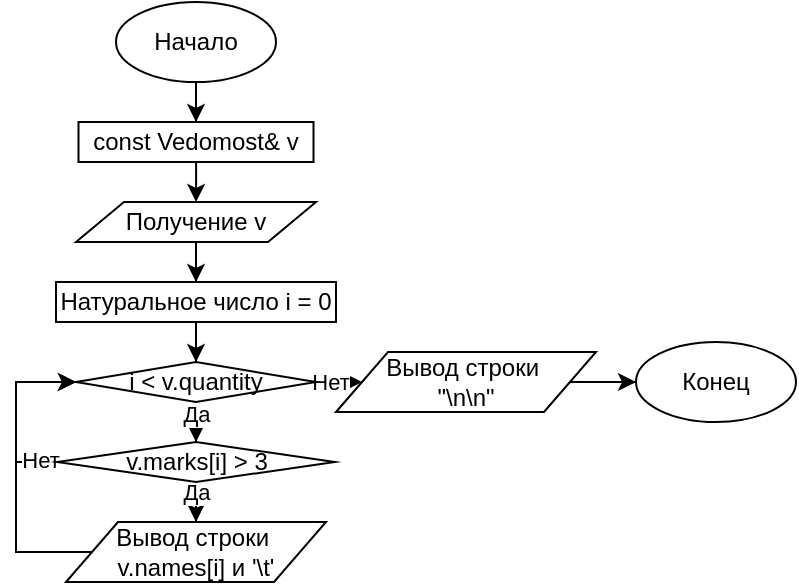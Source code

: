 <mxfile version="13.1.11" type="device"><diagram id="C5RBs43oDa-KdzZeNtuy" name="Page-1"><mxGraphModel dx="767" dy="339" grid="1" gridSize="10" guides="1" tooltips="1" connect="1" arrows="1" fold="1" page="1" pageScale="1" pageWidth="827" pageHeight="1169" math="0" shadow="0"><root><mxCell id="WIyWlLk6GJQsqaUBKTNV-0"/><mxCell id="WIyWlLk6GJQsqaUBKTNV-1" parent="WIyWlLk6GJQsqaUBKTNV-0"/><mxCell id="fGXwdbJ8hSiZ8CcaIuds-251" style="edgeStyle=orthogonalEdgeStyle;rounded=0;orthogonalLoop=1;jettySize=auto;html=1;entryX=0.5;entryY=0;entryDx=0;entryDy=0;" edge="1" parent="WIyWlLk6GJQsqaUBKTNV-1" source="fGXwdbJ8hSiZ8CcaIuds-248" target="fGXwdbJ8hSiZ8CcaIuds-249"><mxGeometry relative="1" as="geometry"/></mxCell><mxCell id="fGXwdbJ8hSiZ8CcaIuds-248" value="Начало" style="ellipse;whiteSpace=wrap;html=1;" vertex="1" parent="WIyWlLk6GJQsqaUBKTNV-1"><mxGeometry x="160" y="120" width="80" height="40" as="geometry"/></mxCell><mxCell id="fGXwdbJ8hSiZ8CcaIuds-254" style="edgeStyle=orthogonalEdgeStyle;rounded=0;orthogonalLoop=1;jettySize=auto;html=1;entryX=0.5;entryY=0;entryDx=0;entryDy=0;" edge="1" parent="WIyWlLk6GJQsqaUBKTNV-1" source="fGXwdbJ8hSiZ8CcaIuds-249" target="fGXwdbJ8hSiZ8CcaIuds-252"><mxGeometry relative="1" as="geometry"/></mxCell><mxCell id="fGXwdbJ8hSiZ8CcaIuds-249" value="const Vedomost&amp;amp; v" style="rounded=0;whiteSpace=wrap;html=1;" vertex="1" parent="WIyWlLk6GJQsqaUBKTNV-1"><mxGeometry x="141.25" y="180" width="117.5" height="20" as="geometry"/></mxCell><mxCell id="fGXwdbJ8hSiZ8CcaIuds-256" style="edgeStyle=orthogonalEdgeStyle;rounded=0;orthogonalLoop=1;jettySize=auto;html=1;entryX=0.5;entryY=0;entryDx=0;entryDy=0;" edge="1" parent="WIyWlLk6GJQsqaUBKTNV-1" source="fGXwdbJ8hSiZ8CcaIuds-252" target="fGXwdbJ8hSiZ8CcaIuds-255"><mxGeometry relative="1" as="geometry"/></mxCell><mxCell id="fGXwdbJ8hSiZ8CcaIuds-252" value="Получение v" style="shape=parallelogram;perimeter=parallelogramPerimeter;whiteSpace=wrap;html=1;" vertex="1" parent="WIyWlLk6GJQsqaUBKTNV-1"><mxGeometry x="140" y="220" width="120" height="20" as="geometry"/></mxCell><mxCell id="fGXwdbJ8hSiZ8CcaIuds-258" style="edgeStyle=orthogonalEdgeStyle;rounded=0;orthogonalLoop=1;jettySize=auto;html=1;entryX=0.5;entryY=0;entryDx=0;entryDy=0;" edge="1" parent="WIyWlLk6GJQsqaUBKTNV-1" source="fGXwdbJ8hSiZ8CcaIuds-255" target="fGXwdbJ8hSiZ8CcaIuds-257"><mxGeometry relative="1" as="geometry"/></mxCell><mxCell id="fGXwdbJ8hSiZ8CcaIuds-255" value="Натуральное число i = 0" style="rounded=0;whiteSpace=wrap;html=1;" vertex="1" parent="WIyWlLk6GJQsqaUBKTNV-1"><mxGeometry x="130" y="260" width="140" height="20" as="geometry"/></mxCell><mxCell id="fGXwdbJ8hSiZ8CcaIuds-262" style="edgeStyle=orthogonalEdgeStyle;rounded=0;orthogonalLoop=1;jettySize=auto;html=1;entryX=0.5;entryY=0;entryDx=0;entryDy=0;" edge="1" parent="WIyWlLk6GJQsqaUBKTNV-1" source="fGXwdbJ8hSiZ8CcaIuds-257" target="fGXwdbJ8hSiZ8CcaIuds-259"><mxGeometry relative="1" as="geometry"/></mxCell><mxCell id="fGXwdbJ8hSiZ8CcaIuds-263" value="Да" style="edgeLabel;html=1;align=center;verticalAlign=middle;resizable=0;points=[];" vertex="1" connectable="0" parent="fGXwdbJ8hSiZ8CcaIuds-262"><mxGeometry x="-0.811" relative="1" as="geometry"><mxPoint as="offset"/></mxGeometry></mxCell><mxCell id="fGXwdbJ8hSiZ8CcaIuds-271" style="edgeStyle=orthogonalEdgeStyle;rounded=0;orthogonalLoop=1;jettySize=auto;html=1;entryX=0;entryY=0.5;entryDx=0;entryDy=0;" edge="1" parent="WIyWlLk6GJQsqaUBKTNV-1" source="fGXwdbJ8hSiZ8CcaIuds-257" target="fGXwdbJ8hSiZ8CcaIuds-270"><mxGeometry relative="1" as="geometry"/></mxCell><mxCell id="fGXwdbJ8hSiZ8CcaIuds-272" value="Нет" style="edgeLabel;html=1;align=center;verticalAlign=middle;resizable=0;points=[];" vertex="1" connectable="0" parent="fGXwdbJ8hSiZ8CcaIuds-271"><mxGeometry x="0.598" relative="1" as="geometry"><mxPoint as="offset"/></mxGeometry></mxCell><mxCell id="fGXwdbJ8hSiZ8CcaIuds-257" value="i &amp;lt; v.quantity" style="rhombus;whiteSpace=wrap;html=1;" vertex="1" parent="WIyWlLk6GJQsqaUBKTNV-1"><mxGeometry x="140" y="300" width="120" height="20" as="geometry"/></mxCell><mxCell id="fGXwdbJ8hSiZ8CcaIuds-264" value="" style="edgeStyle=orthogonalEdgeStyle;rounded=0;orthogonalLoop=1;jettySize=auto;html=1;entryX=0;entryY=0.5;entryDx=0;entryDy=0;" edge="1" parent="WIyWlLk6GJQsqaUBKTNV-1" source="fGXwdbJ8hSiZ8CcaIuds-259" target="fGXwdbJ8hSiZ8CcaIuds-257"><mxGeometry x="-0.106" y="11" relative="1" as="geometry"><Array as="points"><mxPoint x="110" y="350"/><mxPoint x="110" y="310"/></Array><mxPoint as="offset"/></mxGeometry></mxCell><mxCell id="fGXwdbJ8hSiZ8CcaIuds-265" value="Нет" style="edgeLabel;html=1;align=center;verticalAlign=middle;resizable=0;points=[];" vertex="1" connectable="0" parent="fGXwdbJ8hSiZ8CcaIuds-264"><mxGeometry x="-0.813" y="-1" relative="1" as="geometry"><mxPoint as="offset"/></mxGeometry></mxCell><mxCell id="fGXwdbJ8hSiZ8CcaIuds-267" style="edgeStyle=orthogonalEdgeStyle;rounded=0;orthogonalLoop=1;jettySize=auto;html=1;entryX=0.5;entryY=0;entryDx=0;entryDy=0;" edge="1" parent="WIyWlLk6GJQsqaUBKTNV-1" source="fGXwdbJ8hSiZ8CcaIuds-259" target="fGXwdbJ8hSiZ8CcaIuds-266"><mxGeometry relative="1" as="geometry"/></mxCell><mxCell id="fGXwdbJ8hSiZ8CcaIuds-268" value="Да" style="edgeLabel;html=1;align=center;verticalAlign=middle;resizable=0;points=[];" vertex="1" connectable="0" parent="fGXwdbJ8hSiZ8CcaIuds-267"><mxGeometry x="0.478" relative="1" as="geometry"><mxPoint as="offset"/></mxGeometry></mxCell><mxCell id="fGXwdbJ8hSiZ8CcaIuds-259" value="v.marks[i] &amp;gt; 3" style="rhombus;whiteSpace=wrap;html=1;" vertex="1" parent="WIyWlLk6GJQsqaUBKTNV-1"><mxGeometry x="130.63" y="340" width="138.75" height="20" as="geometry"/></mxCell><mxCell id="fGXwdbJ8hSiZ8CcaIuds-269" style="edgeStyle=orthogonalEdgeStyle;rounded=0;orthogonalLoop=1;jettySize=auto;html=1;entryX=0;entryY=0.5;entryDx=0;entryDy=0;" edge="1" parent="WIyWlLk6GJQsqaUBKTNV-1" source="fGXwdbJ8hSiZ8CcaIuds-266" target="fGXwdbJ8hSiZ8CcaIuds-257"><mxGeometry relative="1" as="geometry"><Array as="points"><mxPoint x="110" y="395"/><mxPoint x="110" y="310"/></Array></mxGeometry></mxCell><mxCell id="fGXwdbJ8hSiZ8CcaIuds-266" value="Вывод строки&amp;nbsp;&lt;br&gt;v.names[i] и '\t'" style="shape=parallelogram;perimeter=parallelogramPerimeter;whiteSpace=wrap;html=1;" vertex="1" parent="WIyWlLk6GJQsqaUBKTNV-1"><mxGeometry x="135" y="380" width="130" height="30" as="geometry"/></mxCell><mxCell id="fGXwdbJ8hSiZ8CcaIuds-275" style="edgeStyle=orthogonalEdgeStyle;rounded=0;orthogonalLoop=1;jettySize=auto;html=1;entryX=0;entryY=0.5;entryDx=0;entryDy=0;" edge="1" parent="WIyWlLk6GJQsqaUBKTNV-1" source="fGXwdbJ8hSiZ8CcaIuds-270" target="fGXwdbJ8hSiZ8CcaIuds-273"><mxGeometry relative="1" as="geometry"/></mxCell><mxCell id="fGXwdbJ8hSiZ8CcaIuds-270" value="Вывод строки&amp;nbsp;&lt;br&gt;&quot;\n\n&quot;" style="shape=parallelogram;perimeter=parallelogramPerimeter;whiteSpace=wrap;html=1;" vertex="1" parent="WIyWlLk6GJQsqaUBKTNV-1"><mxGeometry x="270" y="295" width="130" height="30" as="geometry"/></mxCell><mxCell id="fGXwdbJ8hSiZ8CcaIuds-273" value="Конец" style="ellipse;whiteSpace=wrap;html=1;" vertex="1" parent="WIyWlLk6GJQsqaUBKTNV-1"><mxGeometry x="420" y="290" width="80" height="40" as="geometry"/></mxCell></root></mxGraphModel></diagram></mxfile>